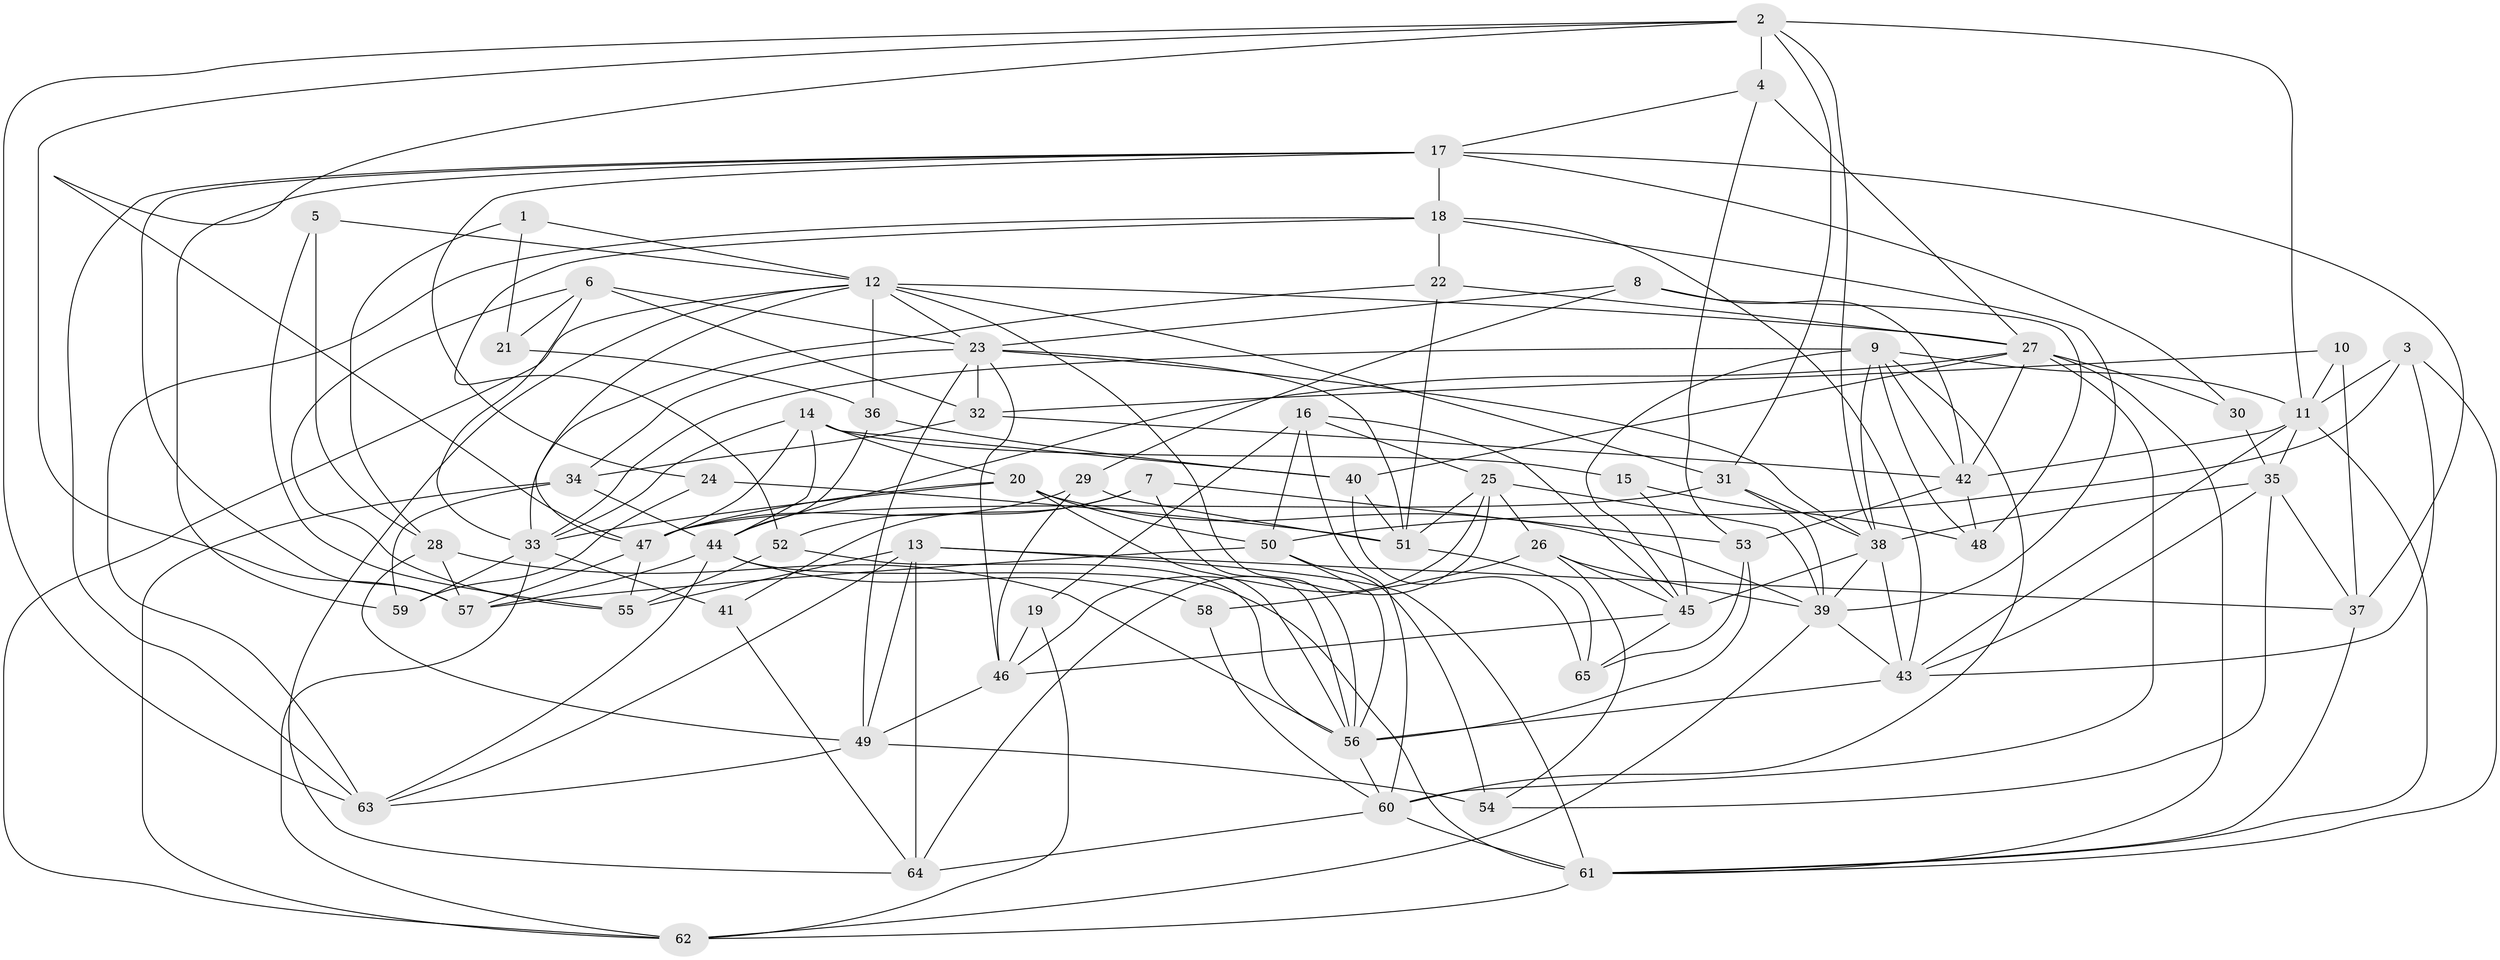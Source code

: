 // original degree distribution, {4: 0.26153846153846155, 3: 0.26153846153846155, 5: 0.2153846153846154, 2: 0.13846153846153847, 6: 0.06923076923076923, 7: 0.03076923076923077, 8: 0.023076923076923078}
// Generated by graph-tools (version 1.1) at 2025/02/03/09/25 03:02:06]
// undirected, 65 vertices, 180 edges
graph export_dot {
graph [start="1"]
  node [color=gray90,style=filled];
  1;
  2;
  3;
  4;
  5;
  6;
  7;
  8;
  9;
  10;
  11;
  12;
  13;
  14;
  15;
  16;
  17;
  18;
  19;
  20;
  21;
  22;
  23;
  24;
  25;
  26;
  27;
  28;
  29;
  30;
  31;
  32;
  33;
  34;
  35;
  36;
  37;
  38;
  39;
  40;
  41;
  42;
  43;
  44;
  45;
  46;
  47;
  48;
  49;
  50;
  51;
  52;
  53;
  54;
  55;
  56;
  57;
  58;
  59;
  60;
  61;
  62;
  63;
  64;
  65;
  1 -- 12 [weight=1.0];
  1 -- 21 [weight=1.0];
  1 -- 28 [weight=1.0];
  2 -- 4 [weight=1.0];
  2 -- 11 [weight=1.0];
  2 -- 31 [weight=1.0];
  2 -- 38 [weight=1.0];
  2 -- 47 [weight=1.0];
  2 -- 57 [weight=1.0];
  2 -- 63 [weight=1.0];
  3 -- 11 [weight=1.0];
  3 -- 43 [weight=1.0];
  3 -- 50 [weight=1.0];
  3 -- 61 [weight=1.0];
  4 -- 17 [weight=1.0];
  4 -- 27 [weight=1.0];
  4 -- 53 [weight=1.0];
  5 -- 12 [weight=1.0];
  5 -- 28 [weight=1.0];
  5 -- 55 [weight=1.0];
  6 -- 21 [weight=1.0];
  6 -- 23 [weight=1.0];
  6 -- 32 [weight=1.0];
  6 -- 33 [weight=1.0];
  6 -- 55 [weight=1.0];
  7 -- 41 [weight=1.0];
  7 -- 52 [weight=1.0];
  7 -- 53 [weight=1.0];
  7 -- 56 [weight=1.0];
  8 -- 23 [weight=1.0];
  8 -- 29 [weight=1.0];
  8 -- 42 [weight=1.0];
  8 -- 48 [weight=1.0];
  9 -- 11 [weight=1.0];
  9 -- 33 [weight=1.0];
  9 -- 38 [weight=1.0];
  9 -- 42 [weight=1.0];
  9 -- 45 [weight=1.0];
  9 -- 48 [weight=1.0];
  9 -- 60 [weight=1.0];
  10 -- 11 [weight=1.0];
  10 -- 32 [weight=1.0];
  10 -- 37 [weight=1.0];
  11 -- 35 [weight=1.0];
  11 -- 42 [weight=1.0];
  11 -- 43 [weight=1.0];
  11 -- 61 [weight=1.0];
  12 -- 23 [weight=1.0];
  12 -- 27 [weight=2.0];
  12 -- 31 [weight=1.0];
  12 -- 36 [weight=1.0];
  12 -- 47 [weight=1.0];
  12 -- 56 [weight=1.0];
  12 -- 62 [weight=1.0];
  12 -- 64 [weight=1.0];
  13 -- 37 [weight=1.0];
  13 -- 49 [weight=1.0];
  13 -- 55 [weight=1.0];
  13 -- 61 [weight=2.0];
  13 -- 63 [weight=1.0];
  13 -- 64 [weight=1.0];
  14 -- 15 [weight=1.0];
  14 -- 20 [weight=1.0];
  14 -- 33 [weight=1.0];
  14 -- 40 [weight=1.0];
  14 -- 44 [weight=1.0];
  14 -- 47 [weight=1.0];
  15 -- 45 [weight=1.0];
  15 -- 48 [weight=1.0];
  16 -- 19 [weight=1.0];
  16 -- 25 [weight=1.0];
  16 -- 45 [weight=1.0];
  16 -- 50 [weight=1.0];
  16 -- 60 [weight=1.0];
  17 -- 18 [weight=1.0];
  17 -- 24 [weight=1.0];
  17 -- 30 [weight=1.0];
  17 -- 37 [weight=3.0];
  17 -- 57 [weight=1.0];
  17 -- 59 [weight=1.0];
  17 -- 63 [weight=2.0];
  18 -- 22 [weight=1.0];
  18 -- 39 [weight=1.0];
  18 -- 43 [weight=1.0];
  18 -- 52 [weight=1.0];
  18 -- 63 [weight=1.0];
  19 -- 46 [weight=1.0];
  19 -- 62 [weight=1.0];
  20 -- 33 [weight=1.0];
  20 -- 39 [weight=2.0];
  20 -- 47 [weight=1.0];
  20 -- 50 [weight=1.0];
  20 -- 56 [weight=1.0];
  21 -- 36 [weight=1.0];
  22 -- 27 [weight=1.0];
  22 -- 33 [weight=1.0];
  22 -- 51 [weight=1.0];
  23 -- 32 [weight=1.0];
  23 -- 34 [weight=1.0];
  23 -- 38 [weight=1.0];
  23 -- 46 [weight=1.0];
  23 -- 49 [weight=1.0];
  23 -- 51 [weight=1.0];
  24 -- 51 [weight=1.0];
  24 -- 59 [weight=1.0];
  25 -- 26 [weight=1.0];
  25 -- 39 [weight=1.0];
  25 -- 46 [weight=1.0];
  25 -- 51 [weight=3.0];
  25 -- 64 [weight=1.0];
  26 -- 39 [weight=1.0];
  26 -- 45 [weight=1.0];
  26 -- 54 [weight=1.0];
  26 -- 58 [weight=1.0];
  27 -- 30 [weight=2.0];
  27 -- 40 [weight=1.0];
  27 -- 42 [weight=1.0];
  27 -- 44 [weight=1.0];
  27 -- 60 [weight=2.0];
  27 -- 61 [weight=1.0];
  28 -- 49 [weight=1.0];
  28 -- 56 [weight=1.0];
  28 -- 57 [weight=1.0];
  29 -- 46 [weight=1.0];
  29 -- 47 [weight=1.0];
  29 -- 51 [weight=1.0];
  30 -- 35 [weight=1.0];
  31 -- 38 [weight=1.0];
  31 -- 39 [weight=1.0];
  31 -- 47 [weight=1.0];
  32 -- 34 [weight=1.0];
  32 -- 42 [weight=1.0];
  33 -- 41 [weight=1.0];
  33 -- 59 [weight=1.0];
  33 -- 62 [weight=1.0];
  34 -- 44 [weight=1.0];
  34 -- 59 [weight=1.0];
  34 -- 62 [weight=1.0];
  35 -- 37 [weight=1.0];
  35 -- 38 [weight=1.0];
  35 -- 43 [weight=1.0];
  35 -- 54 [weight=1.0];
  36 -- 40 [weight=1.0];
  36 -- 44 [weight=2.0];
  37 -- 61 [weight=1.0];
  38 -- 39 [weight=1.0];
  38 -- 43 [weight=1.0];
  38 -- 45 [weight=1.0];
  39 -- 43 [weight=1.0];
  39 -- 62 [weight=1.0];
  40 -- 51 [weight=1.0];
  40 -- 65 [weight=1.0];
  41 -- 64 [weight=1.0];
  42 -- 48 [weight=1.0];
  42 -- 53 [weight=1.0];
  43 -- 56 [weight=2.0];
  44 -- 57 [weight=1.0];
  44 -- 58 [weight=1.0];
  44 -- 61 [weight=1.0];
  44 -- 63 [weight=1.0];
  45 -- 46 [weight=1.0];
  45 -- 65 [weight=1.0];
  46 -- 49 [weight=1.0];
  47 -- 55 [weight=1.0];
  47 -- 57 [weight=1.0];
  49 -- 54 [weight=1.0];
  49 -- 63 [weight=1.0];
  50 -- 54 [weight=1.0];
  50 -- 56 [weight=1.0];
  50 -- 57 [weight=1.0];
  51 -- 65 [weight=1.0];
  52 -- 55 [weight=1.0];
  52 -- 56 [weight=1.0];
  53 -- 56 [weight=1.0];
  53 -- 65 [weight=1.0];
  56 -- 60 [weight=1.0];
  58 -- 60 [weight=1.0];
  60 -- 61 [weight=1.0];
  60 -- 64 [weight=1.0];
  61 -- 62 [weight=1.0];
}
